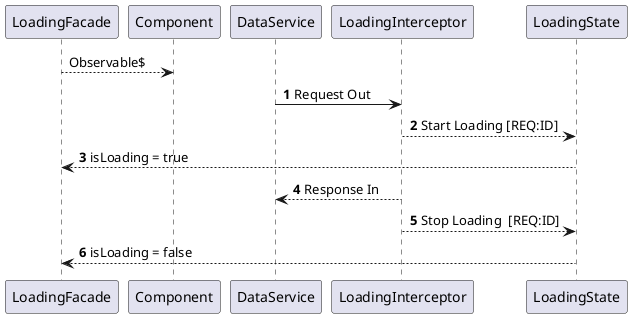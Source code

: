 @startuml
'https://plantuml.com/sequence-diagram

LoadingFacade --> Component: Observable$

autonumber

DataService -> LoadingInterceptor: Request Out
LoadingInterceptor --> LoadingState: Start Loading [REQ:ID]
LoadingState --> LoadingFacade: isLoading = true
DataService <-- LoadingInterceptor: Response In
LoadingInterceptor --> LoadingState: Stop Loading  [REQ:ID]
LoadingState --> LoadingFacade: isLoading = false

@enduml
